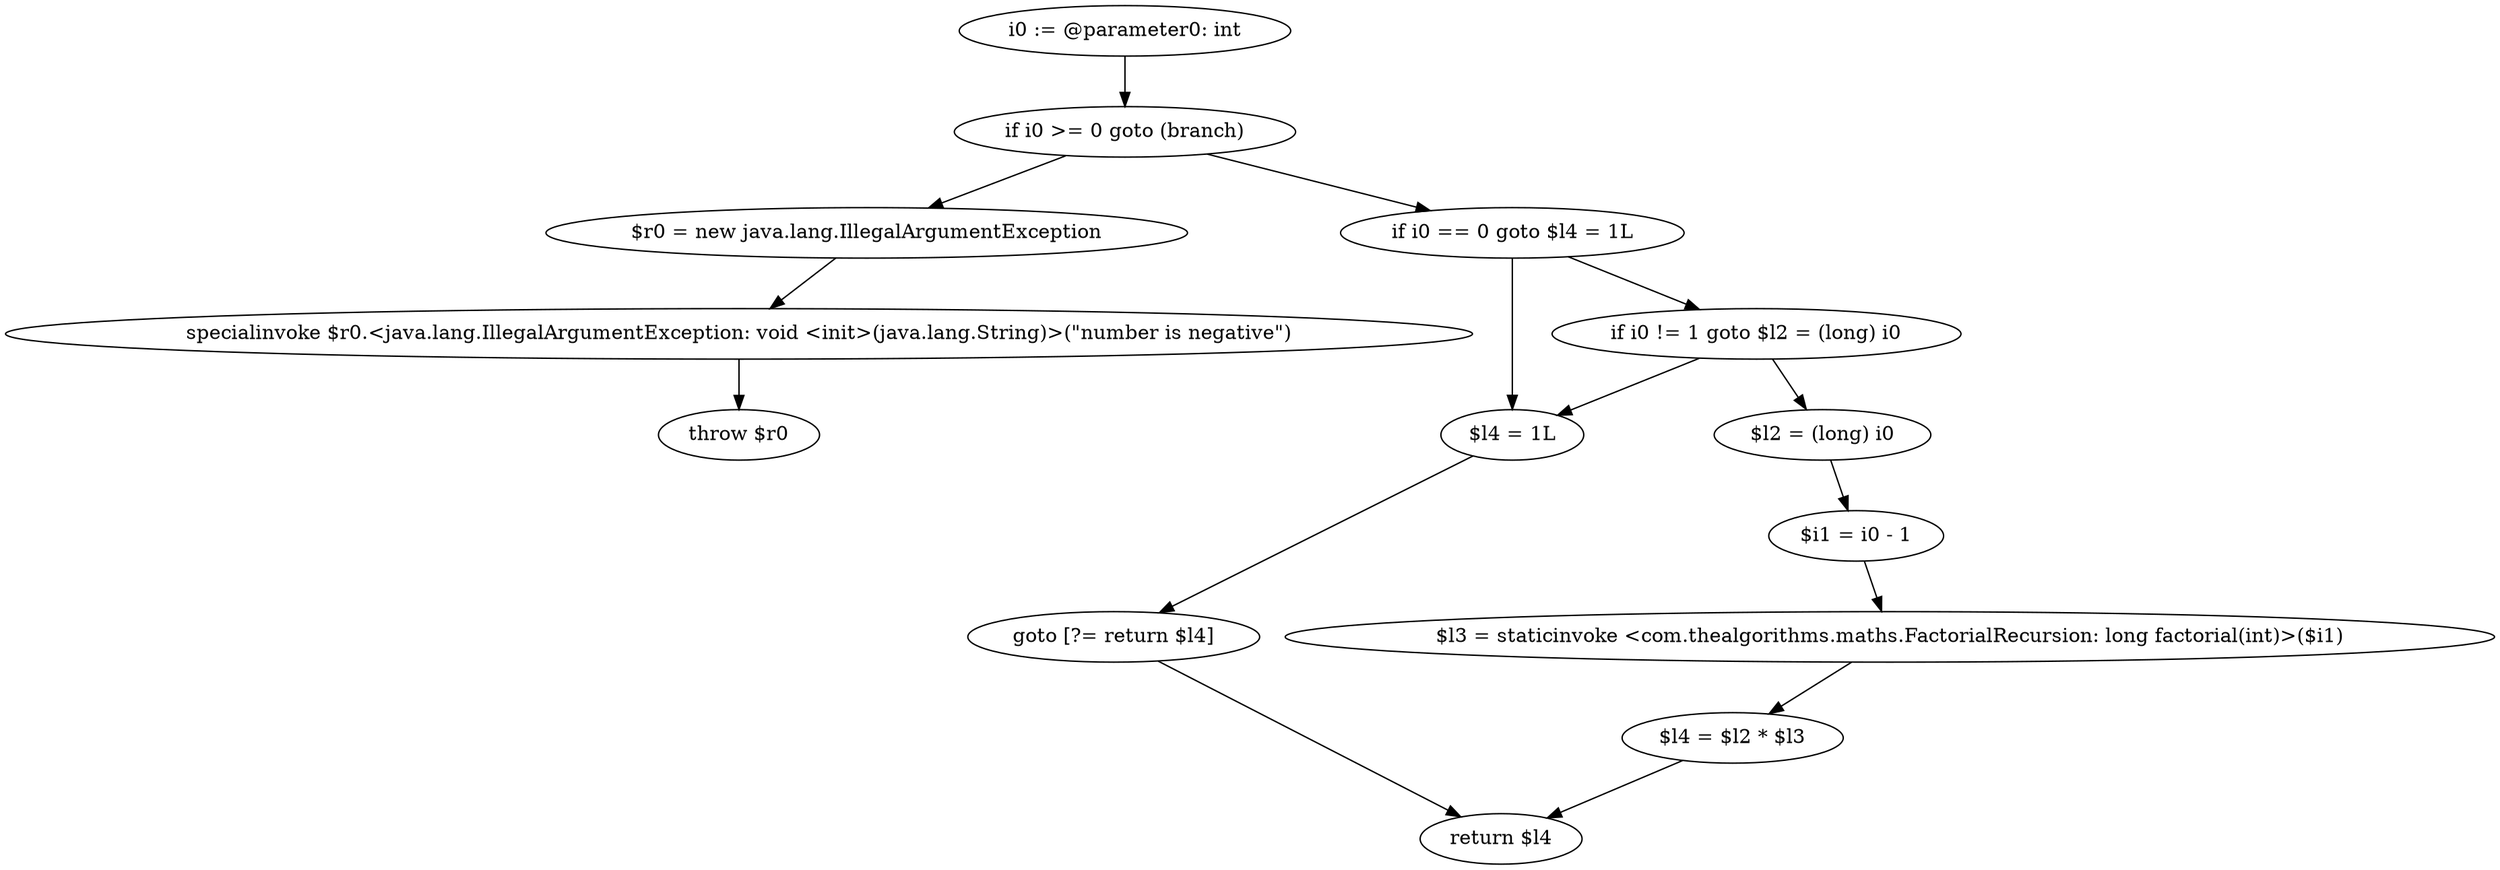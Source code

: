 digraph "unitGraph" {
    "i0 := @parameter0: int"
    "if i0 >= 0 goto (branch)"
    "$r0 = new java.lang.IllegalArgumentException"
    "specialinvoke $r0.<java.lang.IllegalArgumentException: void <init>(java.lang.String)>(\"number is negative\")"
    "throw $r0"
    "if i0 == 0 goto $l4 = 1L"
    "if i0 != 1 goto $l2 = (long) i0"
    "$l4 = 1L"
    "goto [?= return $l4]"
    "$l2 = (long) i0"
    "$i1 = i0 - 1"
    "$l3 = staticinvoke <com.thealgorithms.maths.FactorialRecursion: long factorial(int)>($i1)"
    "$l4 = $l2 * $l3"
    "return $l4"
    "i0 := @parameter0: int"->"if i0 >= 0 goto (branch)";
    "if i0 >= 0 goto (branch)"->"$r0 = new java.lang.IllegalArgumentException";
    "if i0 >= 0 goto (branch)"->"if i0 == 0 goto $l4 = 1L";
    "$r0 = new java.lang.IllegalArgumentException"->"specialinvoke $r0.<java.lang.IllegalArgumentException: void <init>(java.lang.String)>(\"number is negative\")";
    "specialinvoke $r0.<java.lang.IllegalArgumentException: void <init>(java.lang.String)>(\"number is negative\")"->"throw $r0";
    "if i0 == 0 goto $l4 = 1L"->"if i0 != 1 goto $l2 = (long) i0";
    "if i0 == 0 goto $l4 = 1L"->"$l4 = 1L";
    "if i0 != 1 goto $l2 = (long) i0"->"$l4 = 1L";
    "if i0 != 1 goto $l2 = (long) i0"->"$l2 = (long) i0";
    "$l4 = 1L"->"goto [?= return $l4]";
    "goto [?= return $l4]"->"return $l4";
    "$l2 = (long) i0"->"$i1 = i0 - 1";
    "$i1 = i0 - 1"->"$l3 = staticinvoke <com.thealgorithms.maths.FactorialRecursion: long factorial(int)>($i1)";
    "$l3 = staticinvoke <com.thealgorithms.maths.FactorialRecursion: long factorial(int)>($i1)"->"$l4 = $l2 * $l3";
    "$l4 = $l2 * $l3"->"return $l4";
}
